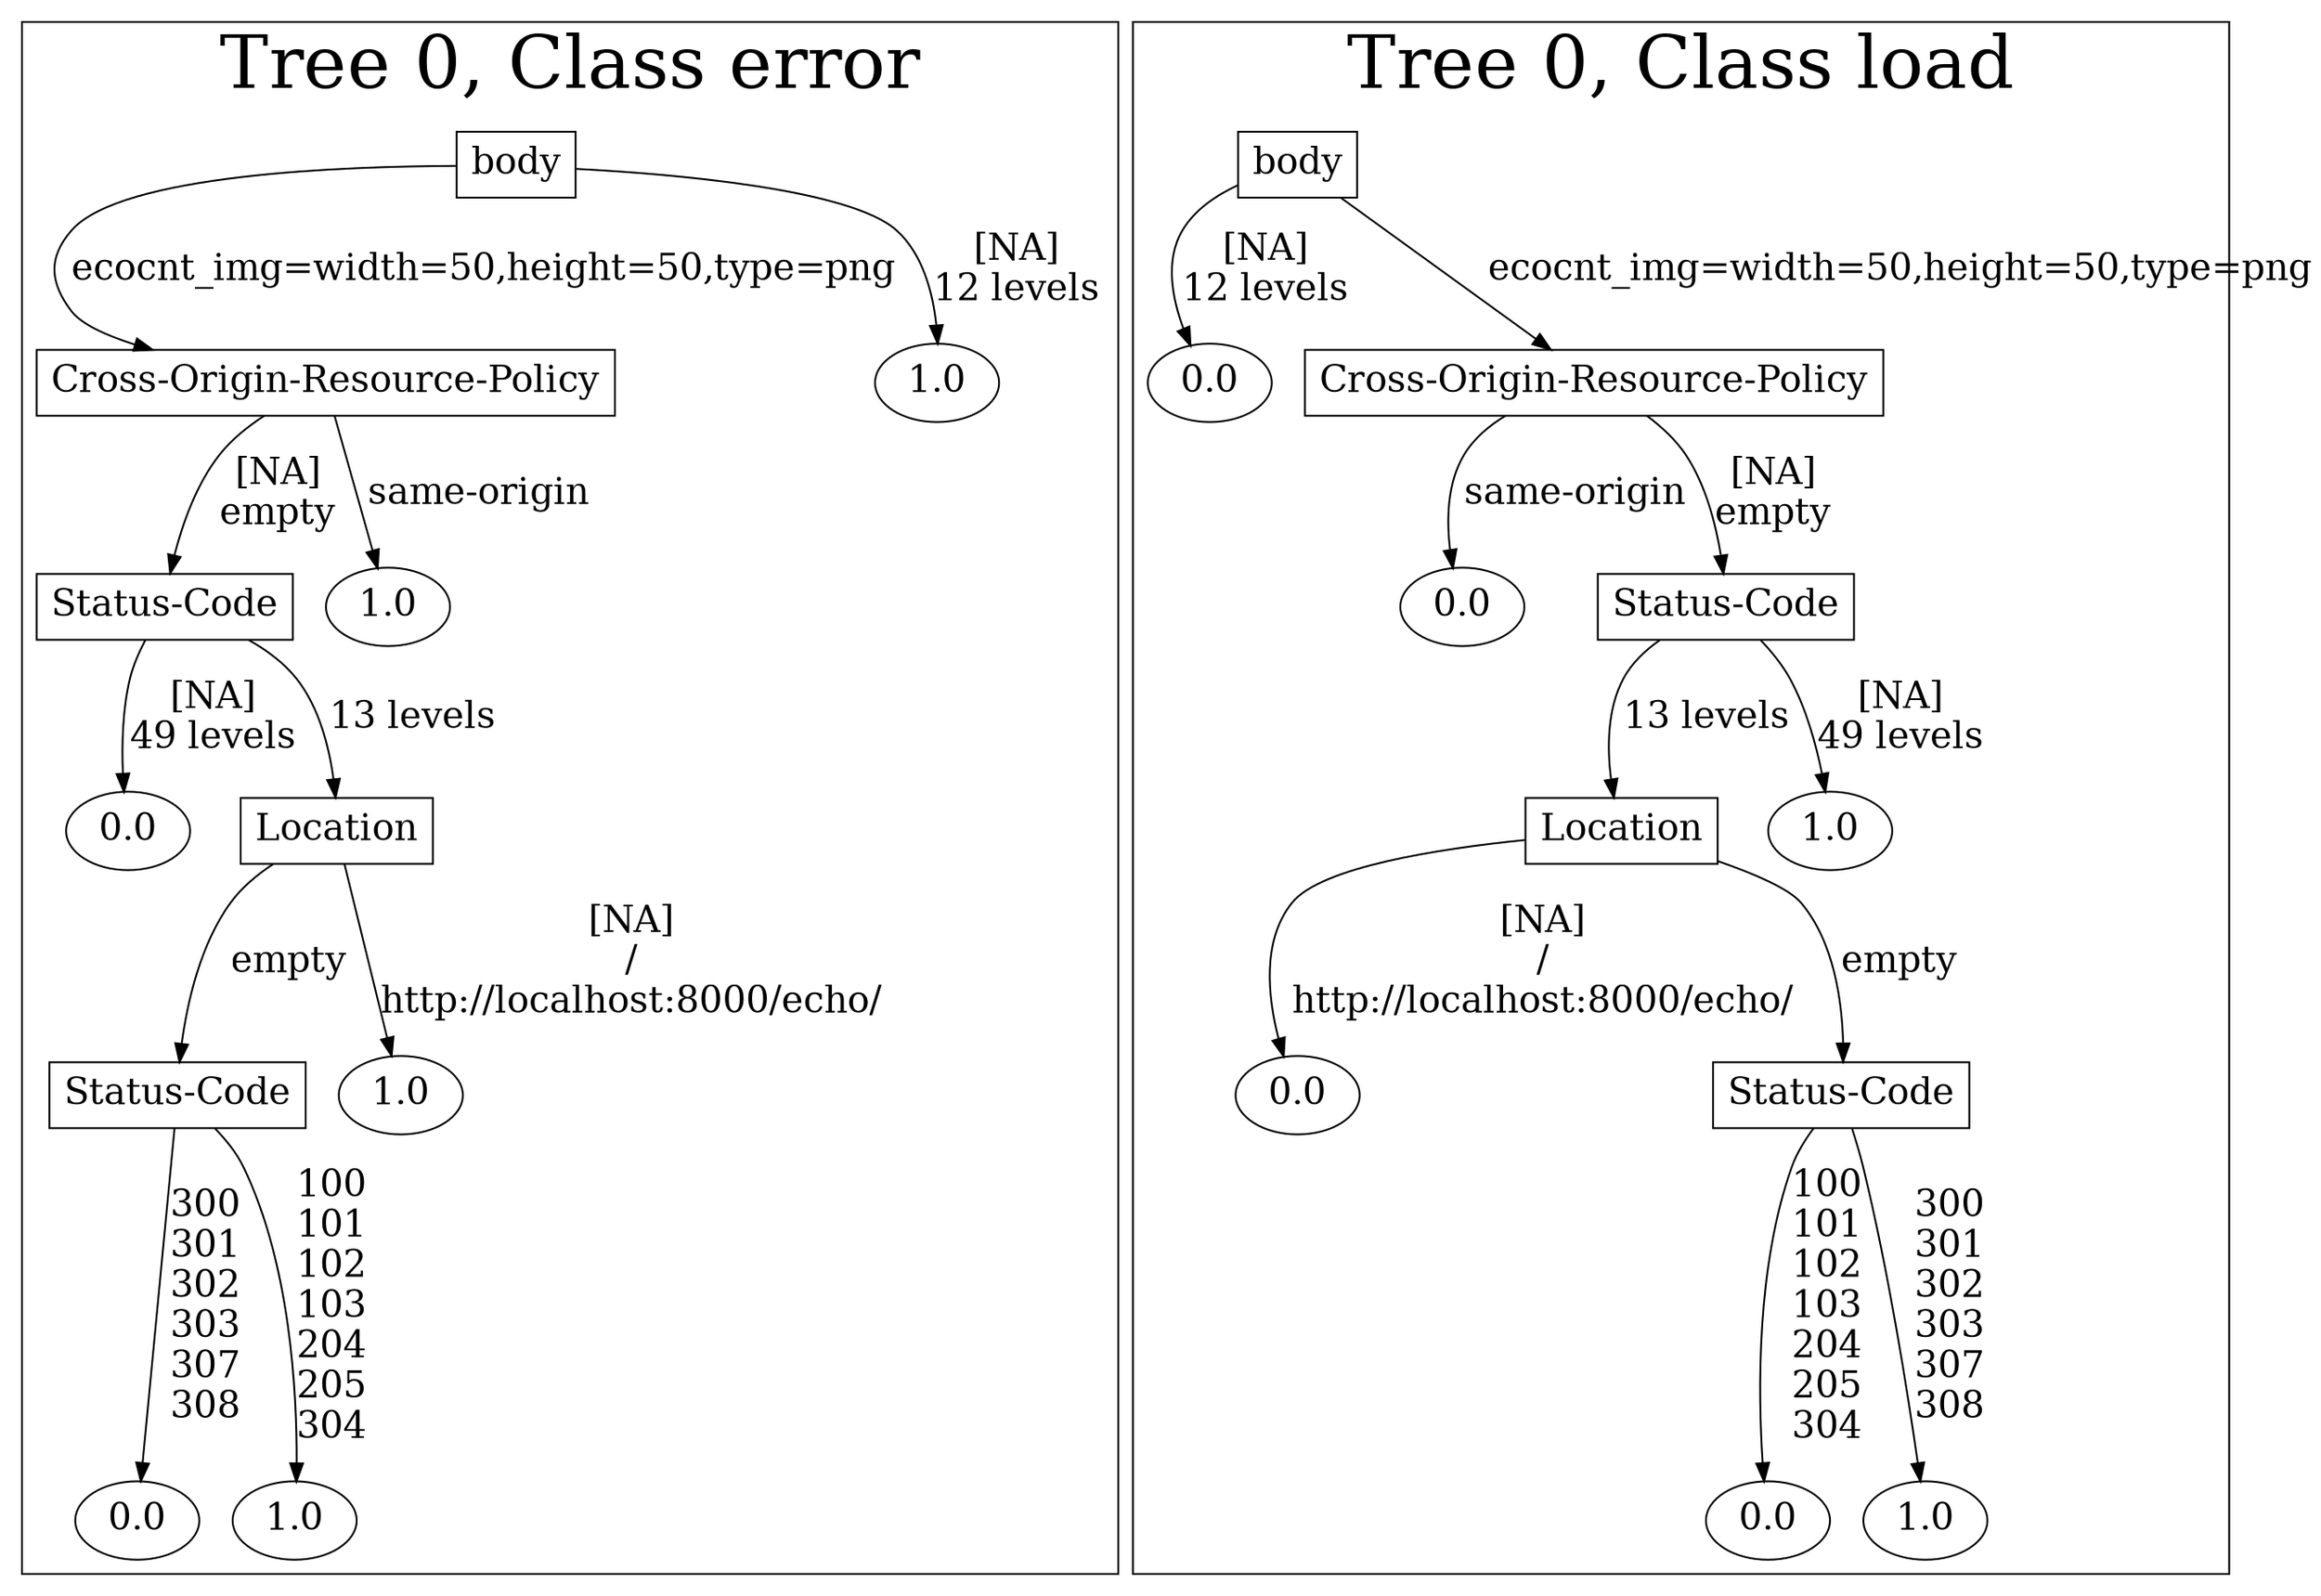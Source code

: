 /*
Generated by:
    http://https://github.com/h2oai/h2o-3/tree/master/h2o-genmodel/src/main/java/hex/genmodel/tools/PrintMojo.java
*/

/*
On a mac:

$ brew install graphviz
$ dot -Tpng file.gv -o file.png
$ open file.png
*/

digraph G {

subgraph cluster_0 {
/* Nodes */

/* Level 0 */
{
"SG_0_Node_0" [shape=box, fontsize=20, label="body"]
}

/* Level 1 */
{
"SG_0_Node_1" [shape=box, fontsize=20, label="Cross-Origin-Resource-Policy"]
"SG_0_Node_5" [fontsize=20, label="1.0"]
}

/* Level 2 */
{
"SG_0_Node_2" [shape=box, fontsize=20, label="Status-Code"]
"SG_0_Node_6" [fontsize=20, label="1.0"]
}

/* Level 3 */
{
"SG_0_Node_7" [fontsize=20, label="0.0"]
"SG_0_Node_3" [shape=box, fontsize=20, label="Location"]
}

/* Level 4 */
{
"SG_0_Node_4" [shape=box, fontsize=20, label="Status-Code"]
"SG_0_Node_8" [fontsize=20, label="1.0"]
}

/* Level 5 */
{
"SG_0_Node_9" [fontsize=20, label="0.0"]
"SG_0_Node_10" [fontsize=20, label="1.0"]
}

/* Edges */
"SG_0_Node_0" -> "SG_0_Node_1" [fontsize=20, label="ecocnt_img=width=50,height=50,type=png
"]
"SG_0_Node_0" -> "SG_0_Node_5" [fontsize=20, label="[NA]
12 levels
"]
"SG_0_Node_1" -> "SG_0_Node_2" [fontsize=20, label="[NA]
empty
"]
"SG_0_Node_1" -> "SG_0_Node_6" [fontsize=20, label="same-origin
"]
"SG_0_Node_2" -> "SG_0_Node_7" [fontsize=20, label="[NA]
49 levels
"]
"SG_0_Node_2" -> "SG_0_Node_3" [fontsize=20, label="13 levels
"]
"SG_0_Node_3" -> "SG_0_Node_4" [fontsize=20, label="empty
"]
"SG_0_Node_3" -> "SG_0_Node_8" [fontsize=20, label="[NA]
/
http://localhost:8000/echo/
"]
"SG_0_Node_4" -> "SG_0_Node_9" [fontsize=20, label="300
301
302
303
307
308
"]
"SG_0_Node_4" -> "SG_0_Node_10" [fontsize=20, label="100
101
102
103
204
205
304
"]

fontsize=40
label="Tree 0, Class error"
}

subgraph cluster_1 {
/* Nodes */

/* Level 0 */
{
"SG_1_Node_0" [shape=box, fontsize=20, label="body"]
}

/* Level 1 */
{
"SG_1_Node_5" [fontsize=20, label="0.0"]
"SG_1_Node_1" [shape=box, fontsize=20, label="Cross-Origin-Resource-Policy"]
}

/* Level 2 */
{
"SG_1_Node_6" [fontsize=20, label="0.0"]
"SG_1_Node_2" [shape=box, fontsize=20, label="Status-Code"]
}

/* Level 3 */
{
"SG_1_Node_3" [shape=box, fontsize=20, label="Location"]
"SG_1_Node_7" [fontsize=20, label="1.0"]
}

/* Level 4 */
{
"SG_1_Node_8" [fontsize=20, label="0.0"]
"SG_1_Node_4" [shape=box, fontsize=20, label="Status-Code"]
}

/* Level 5 */
{
"SG_1_Node_9" [fontsize=20, label="0.0"]
"SG_1_Node_10" [fontsize=20, label="1.0"]
}

/* Edges */
"SG_1_Node_0" -> "SG_1_Node_5" [fontsize=20, label="[NA]
12 levels
"]
"SG_1_Node_0" -> "SG_1_Node_1" [fontsize=20, label="ecocnt_img=width=50,height=50,type=png
"]
"SG_1_Node_1" -> "SG_1_Node_6" [fontsize=20, label="same-origin
"]
"SG_1_Node_1" -> "SG_1_Node_2" [fontsize=20, label="[NA]
empty
"]
"SG_1_Node_2" -> "SG_1_Node_3" [fontsize=20, label="13 levels
"]
"SG_1_Node_2" -> "SG_1_Node_7" [fontsize=20, label="[NA]
49 levels
"]
"SG_1_Node_3" -> "SG_1_Node_8" [fontsize=20, label="[NA]
/
http://localhost:8000/echo/
"]
"SG_1_Node_3" -> "SG_1_Node_4" [fontsize=20, label="empty
"]
"SG_1_Node_4" -> "SG_1_Node_9" [fontsize=20, label="100
101
102
103
204
205
304
"]
"SG_1_Node_4" -> "SG_1_Node_10" [fontsize=20, label="300
301
302
303
307
308
"]

fontsize=40
label="Tree 0, Class load"
}

}

